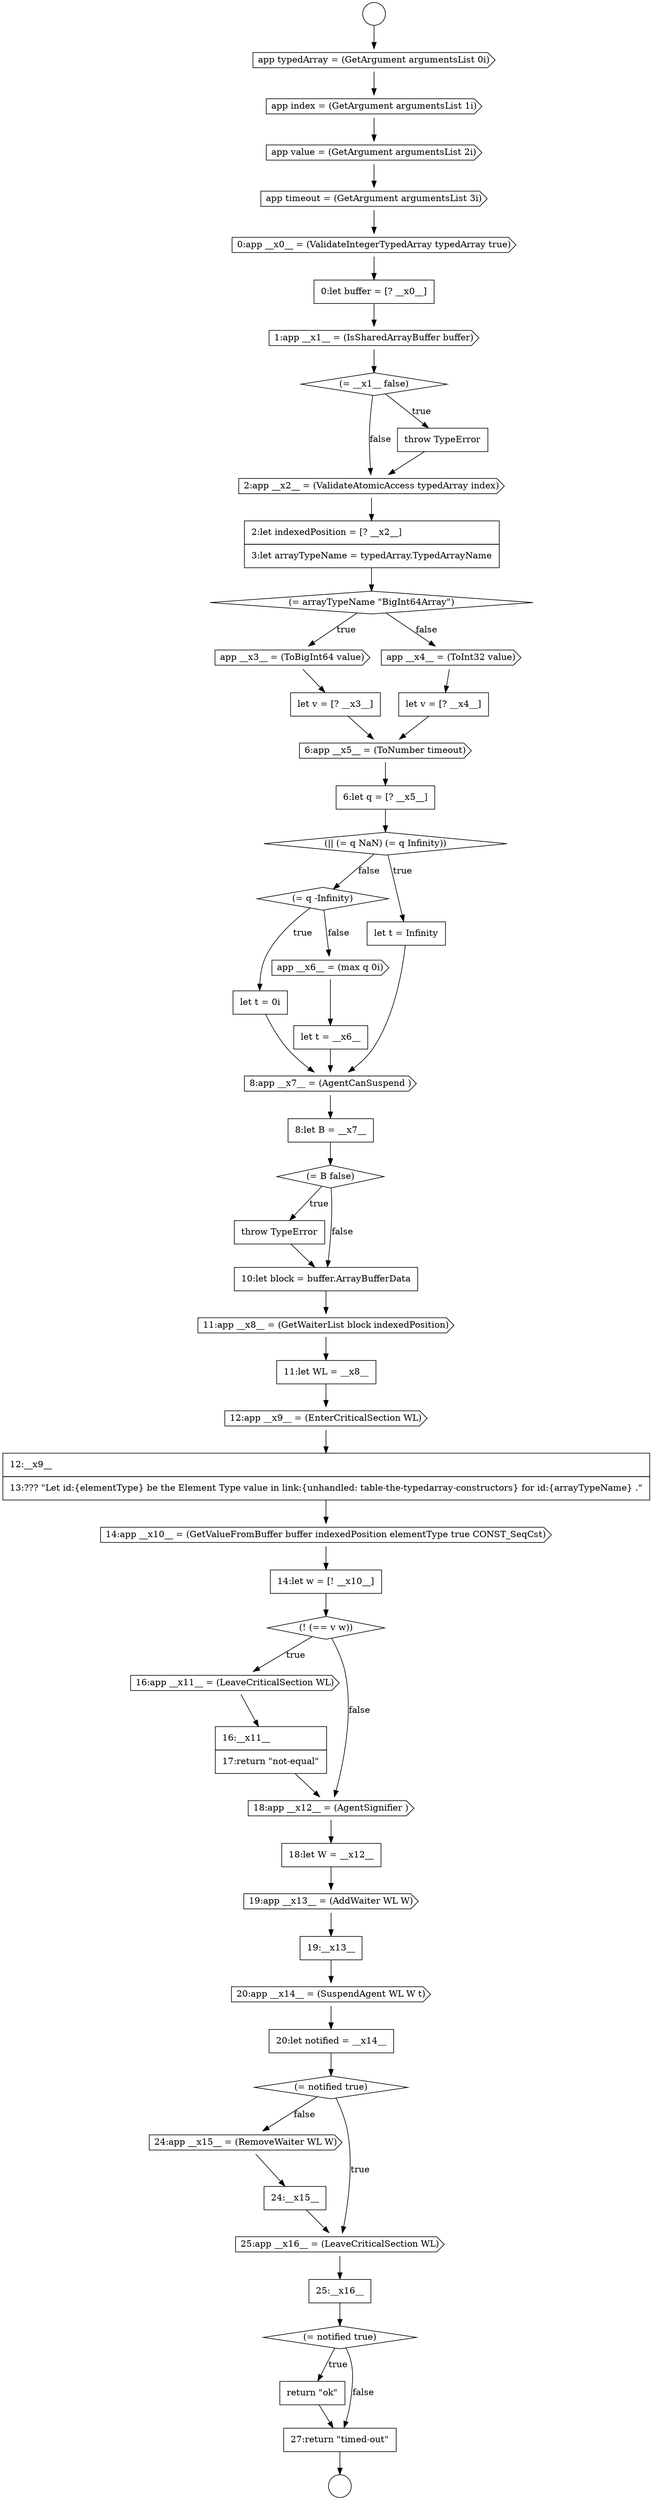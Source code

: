 digraph {
  node18397 [shape=none, margin=0, label=<<font color="black">
    <table border="0" cellborder="1" cellspacing="0" cellpadding="10">
      <tr><td align="left">let v = [? __x3__]</td></tr>
    </table>
  </font>> color="black" fillcolor="white" style=filled]
  node18385 [shape=cds, label=<<font color="black">app index = (GetArgument argumentsList 1i)</font>> color="black" fillcolor="white" style=filled]
  node18424 [shape=cds, label=<<font color="black">19:app __x13__ = (AddWaiter WL W)</font>> color="black" fillcolor="white" style=filled]
  node18407 [shape=none, margin=0, label=<<font color="black">
    <table border="0" cellborder="1" cellspacing="0" cellpadding="10">
      <tr><td align="left">let t = __x6__</td></tr>
    </table>
  </font>> color="black" fillcolor="white" style=filled]
  node18411 [shape=none, margin=0, label=<<font color="black">
    <table border="0" cellborder="1" cellspacing="0" cellpadding="10">
      <tr><td align="left">throw TypeError</td></tr>
    </table>
  </font>> color="black" fillcolor="white" style=filled]
  node18415 [shape=cds, label=<<font color="black">12:app __x9__ = (EnterCriticalSection WL)</font>> color="black" fillcolor="white" style=filled]
  node18389 [shape=none, margin=0, label=<<font color="black">
    <table border="0" cellborder="1" cellspacing="0" cellpadding="10">
      <tr><td align="left">0:let buffer = [? __x0__]</td></tr>
    </table>
  </font>> color="black" fillcolor="white" style=filled]
  node18395 [shape=diamond, label=<<font color="black">(= arrayTypeName &quot;BigInt64Array&quot;)</font>> color="black" fillcolor="white" style=filled]
  node18387 [shape=cds, label=<<font color="black">app timeout = (GetArgument argumentsList 3i)</font>> color="black" fillcolor="white" style=filled]
  node18394 [shape=none, margin=0, label=<<font color="black">
    <table border="0" cellborder="1" cellspacing="0" cellpadding="10">
      <tr><td align="left">2:let indexedPosition = [? __x2__]</td></tr>
      <tr><td align="left">3:let arrayTypeName = typedArray.TypedArrayName</td></tr>
    </table>
  </font>> color="black" fillcolor="white" style=filled]
  node18430 [shape=none, margin=0, label=<<font color="black">
    <table border="0" cellborder="1" cellspacing="0" cellpadding="10">
      <tr><td align="left">24:__x15__</td></tr>
    </table>
  </font>> color="black" fillcolor="white" style=filled]
  node18409 [shape=none, margin=0, label=<<font color="black">
    <table border="0" cellborder="1" cellspacing="0" cellpadding="10">
      <tr><td align="left">8:let B = __x7__</td></tr>
    </table>
  </font>> color="black" fillcolor="white" style=filled]
  node18429 [shape=cds, label=<<font color="black">24:app __x15__ = (RemoveWaiter WL W)</font>> color="black" fillcolor="white" style=filled]
  node18393 [shape=cds, label=<<font color="black">2:app __x2__ = (ValidateAtomicAccess typedArray index)</font>> color="black" fillcolor="white" style=filled]
  node18388 [shape=cds, label=<<font color="black">0:app __x0__ = (ValidateIntegerTypedArray typedArray true)</font>> color="black" fillcolor="white" style=filled]
  node18416 [shape=none, margin=0, label=<<font color="black">
    <table border="0" cellborder="1" cellspacing="0" cellpadding="10">
      <tr><td align="left">12:__x9__</td></tr>
      <tr><td align="left">13:??? &quot;Let id:{elementType} be the Element Type value in link:{unhandled: table-the-typedarray-constructors} for id:{arrayTypeName} .&quot;</td></tr>
    </table>
  </font>> color="black" fillcolor="white" style=filled]
  node18425 [shape=none, margin=0, label=<<font color="black">
    <table border="0" cellborder="1" cellspacing="0" cellpadding="10">
      <tr><td align="left">19:__x13__</td></tr>
    </table>
  </font>> color="black" fillcolor="white" style=filled]
  node18384 [shape=cds, label=<<font color="black">app typedArray = (GetArgument argumentsList 0i)</font>> color="black" fillcolor="white" style=filled]
  node18420 [shape=cds, label=<<font color="black">16:app __x11__ = (LeaveCriticalSection WL)</font>> color="black" fillcolor="white" style=filled]
  node18417 [shape=cds, label=<<font color="black">14:app __x10__ = (GetValueFromBuffer buffer indexedPosition elementType true CONST_SeqCst)</font>> color="black" fillcolor="white" style=filled]
  node18392 [shape=none, margin=0, label=<<font color="black">
    <table border="0" cellborder="1" cellspacing="0" cellpadding="10">
      <tr><td align="left">throw TypeError</td></tr>
    </table>
  </font>> color="black" fillcolor="white" style=filled]
  node18412 [shape=none, margin=0, label=<<font color="black">
    <table border="0" cellborder="1" cellspacing="0" cellpadding="10">
      <tr><td align="left">10:let block = buffer.ArrayBufferData</td></tr>
    </table>
  </font>> color="black" fillcolor="white" style=filled]
  node18432 [shape=none, margin=0, label=<<font color="black">
    <table border="0" cellborder="1" cellspacing="0" cellpadding="10">
      <tr><td align="left">25:__x16__</td></tr>
    </table>
  </font>> color="black" fillcolor="white" style=filled]
  node18383 [shape=circle label=" " color="black" fillcolor="white" style=filled]
  node18400 [shape=cds, label=<<font color="black">6:app __x5__ = (ToNumber timeout)</font>> color="black" fillcolor="white" style=filled]
  node18402 [shape=diamond, label=<<font color="black">(|| (= q NaN) (= q Infinity))</font>> color="black" fillcolor="white" style=filled]
  node18404 [shape=diamond, label=<<font color="black">(= q -Infinity)</font>> color="black" fillcolor="white" style=filled]
  node18433 [shape=diamond, label=<<font color="black">(= notified true)</font>> color="black" fillcolor="white" style=filled]
  node18386 [shape=cds, label=<<font color="black">app value = (GetArgument argumentsList 2i)</font>> color="black" fillcolor="white" style=filled]
  node18421 [shape=none, margin=0, label=<<font color="black">
    <table border="0" cellborder="1" cellspacing="0" cellpadding="10">
      <tr><td align="left">16:__x11__</td></tr>
      <tr><td align="left">17:return &quot;not-equal&quot;</td></tr>
    </table>
  </font>> color="black" fillcolor="white" style=filled]
  node18396 [shape=cds, label=<<font color="black">app __x3__ = (ToBigInt64 value)</font>> color="black" fillcolor="white" style=filled]
  node18408 [shape=cds, label=<<font color="black">8:app __x7__ = (AgentCanSuspend )</font>> color="black" fillcolor="white" style=filled]
  node18403 [shape=none, margin=0, label=<<font color="black">
    <table border="0" cellborder="1" cellspacing="0" cellpadding="10">
      <tr><td align="left">let t = Infinity</td></tr>
    </table>
  </font>> color="black" fillcolor="white" style=filled]
  node18428 [shape=diamond, label=<<font color="black">(= notified true)</font>> color="black" fillcolor="white" style=filled]
  node18427 [shape=none, margin=0, label=<<font color="black">
    <table border="0" cellborder="1" cellspacing="0" cellpadding="10">
      <tr><td align="left">20:let notified = __x14__</td></tr>
    </table>
  </font>> color="black" fillcolor="white" style=filled]
  node18418 [shape=none, margin=0, label=<<font color="black">
    <table border="0" cellborder="1" cellspacing="0" cellpadding="10">
      <tr><td align="left">14:let w = [! __x10__]</td></tr>
    </table>
  </font>> color="black" fillcolor="white" style=filled]
  node18399 [shape=none, margin=0, label=<<font color="black">
    <table border="0" cellborder="1" cellspacing="0" cellpadding="10">
      <tr><td align="left">let v = [? __x4__]</td></tr>
    </table>
  </font>> color="black" fillcolor="white" style=filled]
  node18431 [shape=cds, label=<<font color="black">25:app __x16__ = (LeaveCriticalSection WL)</font>> color="black" fillcolor="white" style=filled]
  node18382 [shape=circle label=" " color="black" fillcolor="white" style=filled]
  node18414 [shape=none, margin=0, label=<<font color="black">
    <table border="0" cellborder="1" cellspacing="0" cellpadding="10">
      <tr><td align="left">11:let WL = __x8__</td></tr>
    </table>
  </font>> color="black" fillcolor="white" style=filled]
  node18419 [shape=diamond, label=<<font color="black">(! (== v w))</font>> color="black" fillcolor="white" style=filled]
  node18410 [shape=diamond, label=<<font color="black">(= B false)</font>> color="black" fillcolor="white" style=filled]
  node18405 [shape=none, margin=0, label=<<font color="black">
    <table border="0" cellborder="1" cellspacing="0" cellpadding="10">
      <tr><td align="left">let t = 0i</td></tr>
    </table>
  </font>> color="black" fillcolor="white" style=filled]
  node18434 [shape=none, margin=0, label=<<font color="black">
    <table border="0" cellborder="1" cellspacing="0" cellpadding="10">
      <tr><td align="left">return &quot;ok&quot;</td></tr>
    </table>
  </font>> color="black" fillcolor="white" style=filled]
  node18390 [shape=cds, label=<<font color="black">1:app __x1__ = (IsSharedArrayBuffer buffer)</font>> color="black" fillcolor="white" style=filled]
  node18422 [shape=cds, label=<<font color="black">18:app __x12__ = (AgentSignifier )</font>> color="black" fillcolor="white" style=filled]
  node18413 [shape=cds, label=<<font color="black">11:app __x8__ = (GetWaiterList block indexedPosition)</font>> color="black" fillcolor="white" style=filled]
  node18398 [shape=cds, label=<<font color="black">app __x4__ = (ToInt32 value)</font>> color="black" fillcolor="white" style=filled]
  node18401 [shape=none, margin=0, label=<<font color="black">
    <table border="0" cellborder="1" cellspacing="0" cellpadding="10">
      <tr><td align="left">6:let q = [? __x5__]</td></tr>
    </table>
  </font>> color="black" fillcolor="white" style=filled]
  node18426 [shape=cds, label=<<font color="black">20:app __x14__ = (SuspendAgent WL W t)</font>> color="black" fillcolor="white" style=filled]
  node18435 [shape=none, margin=0, label=<<font color="black">
    <table border="0" cellborder="1" cellspacing="0" cellpadding="10">
      <tr><td align="left">27:return &quot;timed-out&quot;</td></tr>
    </table>
  </font>> color="black" fillcolor="white" style=filled]
  node18391 [shape=diamond, label=<<font color="black">(= __x1__ false)</font>> color="black" fillcolor="white" style=filled]
  node18423 [shape=none, margin=0, label=<<font color="black">
    <table border="0" cellborder="1" cellspacing="0" cellpadding="10">
      <tr><td align="left">18:let W = __x12__</td></tr>
    </table>
  </font>> color="black" fillcolor="white" style=filled]
  node18406 [shape=cds, label=<<font color="black">app __x6__ = (max q 0i)</font>> color="black" fillcolor="white" style=filled]
  node18393 -> node18394 [ color="black"]
  node18416 -> node18417 [ color="black"]
  node18405 -> node18408 [ color="black"]
  node18401 -> node18402 [ color="black"]
  node18428 -> node18431 [label=<<font color="black">true</font>> color="black"]
  node18428 -> node18429 [label=<<font color="black">false</font>> color="black"]
  node18399 -> node18400 [ color="black"]
  node18391 -> node18392 [label=<<font color="black">true</font>> color="black"]
  node18391 -> node18393 [label=<<font color="black">false</font>> color="black"]
  node18434 -> node18435 [ color="black"]
  node18386 -> node18387 [ color="black"]
  node18388 -> node18389 [ color="black"]
  node18406 -> node18407 [ color="black"]
  node18429 -> node18430 [ color="black"]
  node18430 -> node18431 [ color="black"]
  node18396 -> node18397 [ color="black"]
  node18431 -> node18432 [ color="black"]
  node18418 -> node18419 [ color="black"]
  node18413 -> node18414 [ color="black"]
  node18411 -> node18412 [ color="black"]
  node18415 -> node18416 [ color="black"]
  node18414 -> node18415 [ color="black"]
  node18382 -> node18384 [ color="black"]
  node18387 -> node18388 [ color="black"]
  node18395 -> node18396 [label=<<font color="black">true</font>> color="black"]
  node18395 -> node18398 [label=<<font color="black">false</font>> color="black"]
  node18403 -> node18408 [ color="black"]
  node18407 -> node18408 [ color="black"]
  node18402 -> node18403 [label=<<font color="black">true</font>> color="black"]
  node18402 -> node18404 [label=<<font color="black">false</font>> color="black"]
  node18420 -> node18421 [ color="black"]
  node18398 -> node18399 [ color="black"]
  node18425 -> node18426 [ color="black"]
  node18408 -> node18409 [ color="black"]
  node18424 -> node18425 [ color="black"]
  node18409 -> node18410 [ color="black"]
  node18417 -> node18418 [ color="black"]
  node18419 -> node18420 [label=<<font color="black">true</font>> color="black"]
  node18419 -> node18422 [label=<<font color="black">false</font>> color="black"]
  node18426 -> node18427 [ color="black"]
  node18412 -> node18413 [ color="black"]
  node18423 -> node18424 [ color="black"]
  node18384 -> node18385 [ color="black"]
  node18390 -> node18391 [ color="black"]
  node18427 -> node18428 [ color="black"]
  node18385 -> node18386 [ color="black"]
  node18392 -> node18393 [ color="black"]
  node18433 -> node18434 [label=<<font color="black">true</font>> color="black"]
  node18433 -> node18435 [label=<<font color="black">false</font>> color="black"]
  node18421 -> node18422 [ color="black"]
  node18394 -> node18395 [ color="black"]
  node18397 -> node18400 [ color="black"]
  node18400 -> node18401 [ color="black"]
  node18435 -> node18383 [ color="black"]
  node18422 -> node18423 [ color="black"]
  node18432 -> node18433 [ color="black"]
  node18404 -> node18405 [label=<<font color="black">true</font>> color="black"]
  node18404 -> node18406 [label=<<font color="black">false</font>> color="black"]
  node18389 -> node18390 [ color="black"]
  node18410 -> node18411 [label=<<font color="black">true</font>> color="black"]
  node18410 -> node18412 [label=<<font color="black">false</font>> color="black"]
}
